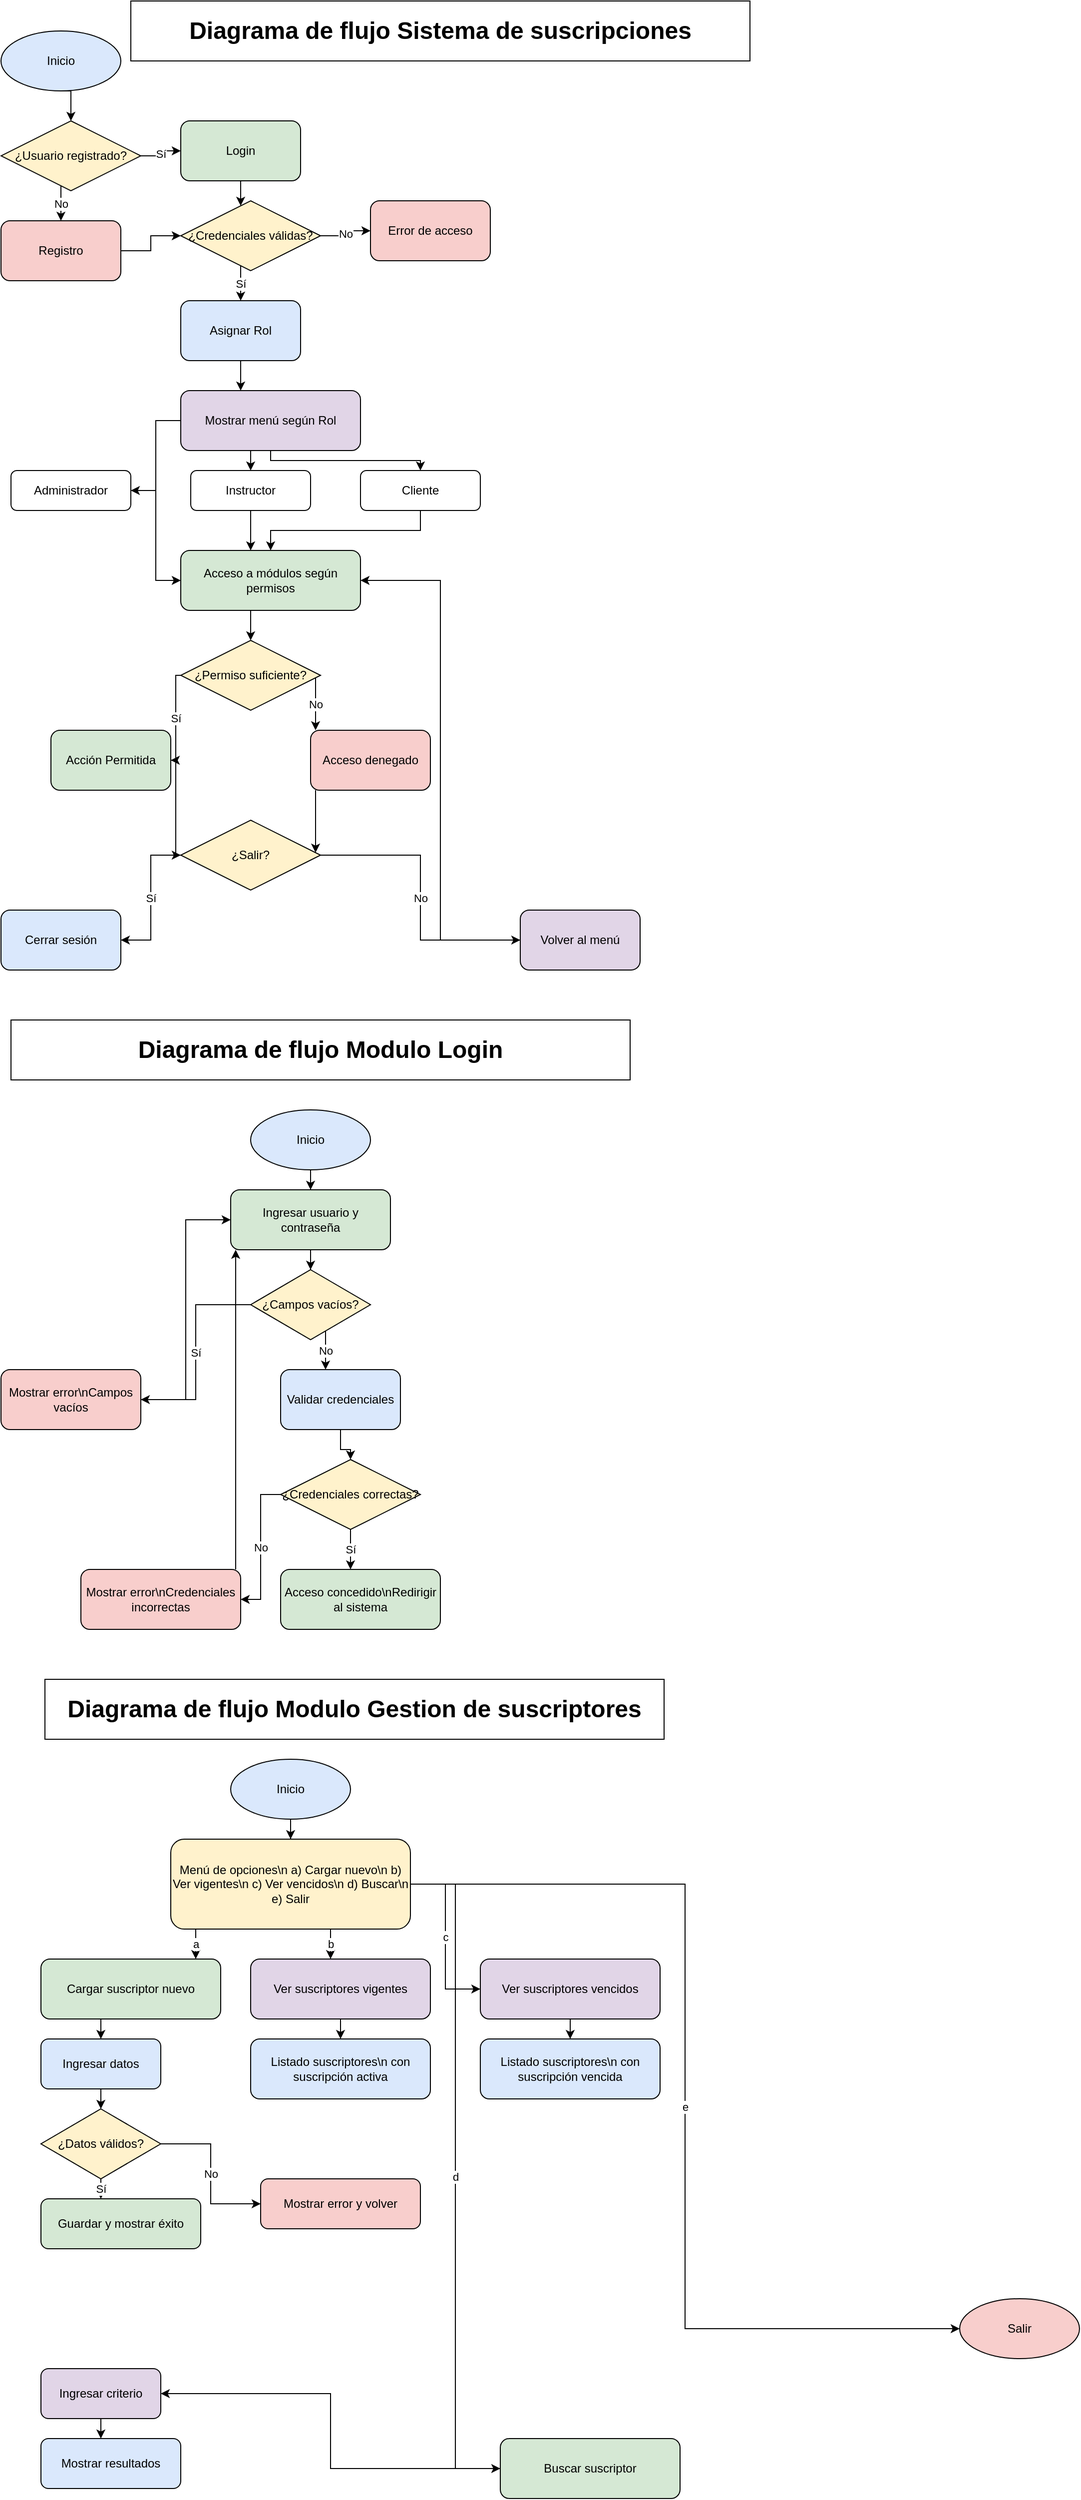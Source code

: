 <mxfile version="28.0.5">
  <diagram name="Página-1" id="6I9fO5M-Wvt5ASJzwq-T">
    <mxGraphModel dx="1281" dy="535" grid="1" gridSize="10" guides="1" tooltips="1" connect="1" arrows="1" fold="1" page="1" pageScale="1" pageWidth="827" pageHeight="1169" math="0" shadow="0">
      <root>
        <mxCell id="0" />
        <mxCell id="1" parent="0" />
        <mxCell id="LhfeiGHF28msuxDLN_1B-1" value="Inicio" style="ellipse;whiteSpace=wrap;html=1;fillColor=#dae8fc;" vertex="1" parent="1">
          <mxGeometry x="60" y="40" width="120" height="60" as="geometry" />
        </mxCell>
        <mxCell id="LhfeiGHF28msuxDLN_1B-2" value="¿Usuario registrado?" style="rhombus;whiteSpace=wrap;html=1;fillColor=#fff2cc;" vertex="1" parent="1">
          <mxGeometry x="60" y="130" width="140" height="70" as="geometry" />
        </mxCell>
        <mxCell id="LhfeiGHF28msuxDLN_1B-3" value="Login" style="rounded=1;whiteSpace=wrap;html=1;fillColor=#d5e8d4;" vertex="1" parent="1">
          <mxGeometry x="240" y="130" width="120" height="60" as="geometry" />
        </mxCell>
        <mxCell id="LhfeiGHF28msuxDLN_1B-4" value="Registro" style="rounded=1;whiteSpace=wrap;html=1;fillColor=#f8cecc;" vertex="1" parent="1">
          <mxGeometry x="60" y="230" width="120" height="60" as="geometry" />
        </mxCell>
        <mxCell id="LhfeiGHF28msuxDLN_1B-5" value="¿Credenciales válidas?" style="rhombus;whiteSpace=wrap;html=1;fillColor=#fff2cc;" vertex="1" parent="1">
          <mxGeometry x="240" y="210" width="140" height="70" as="geometry" />
        </mxCell>
        <mxCell id="LhfeiGHF28msuxDLN_1B-6" value="Error de acceso" style="rounded=1;whiteSpace=wrap;html=1;fillColor=#f8cecc;" vertex="1" parent="1">
          <mxGeometry x="430" y="210" width="120" height="60" as="geometry" />
        </mxCell>
        <mxCell id="LhfeiGHF28msuxDLN_1B-7" value="Asignar Rol" style="rounded=1;whiteSpace=wrap;html=1;fillColor=#dae8fc;" vertex="1" parent="1">
          <mxGeometry x="240" y="310" width="120" height="60" as="geometry" />
        </mxCell>
        <mxCell id="LhfeiGHF28msuxDLN_1B-8" value="Mostrar menú según Rol" style="rounded=1;whiteSpace=wrap;html=1;fillColor=#e1d5e7;" vertex="1" parent="1">
          <mxGeometry x="240" y="400" width="180" height="60" as="geometry" />
        </mxCell>
        <mxCell id="LhfeiGHF28msuxDLN_1B-9" value="Administrador" style="rounded=1;whiteSpace=wrap;html=1;fillColor=#fff;" vertex="1" parent="1">
          <mxGeometry x="70" y="480" width="120" height="40" as="geometry" />
        </mxCell>
        <mxCell id="LhfeiGHF28msuxDLN_1B-10" value="Instructor" style="rounded=1;whiteSpace=wrap;html=1;fillColor=#fff;" vertex="1" parent="1">
          <mxGeometry x="250" y="480" width="120" height="40" as="geometry" />
        </mxCell>
        <mxCell id="LhfeiGHF28msuxDLN_1B-11" value="Cliente" style="rounded=1;whiteSpace=wrap;html=1;fillColor=#fff;" vertex="1" parent="1">
          <mxGeometry x="420" y="480" width="120" height="40" as="geometry" />
        </mxCell>
        <mxCell id="LhfeiGHF28msuxDLN_1B-12" value="Acceso a módulos según permisos" style="rounded=1;whiteSpace=wrap;html=1;fillColor=#d5e8d4;" vertex="1" parent="1">
          <mxGeometry x="240" y="560" width="180" height="60" as="geometry" />
        </mxCell>
        <mxCell id="LhfeiGHF28msuxDLN_1B-13" value="¿Permiso suficiente?" style="rhombus;whiteSpace=wrap;html=1;fillColor=#fff2cc;" vertex="1" parent="1">
          <mxGeometry x="240" y="650" width="140" height="70" as="geometry" />
        </mxCell>
        <mxCell id="LhfeiGHF28msuxDLN_1B-14" value="Acción Permitida" style="rounded=1;whiteSpace=wrap;html=1;fillColor=#d5e8d4;" vertex="1" parent="1">
          <mxGeometry x="110" y="740" width="120" height="60" as="geometry" />
        </mxCell>
        <mxCell id="LhfeiGHF28msuxDLN_1B-15" value="Acceso denegado" style="rounded=1;whiteSpace=wrap;html=1;fillColor=#f8cecc;" vertex="1" parent="1">
          <mxGeometry x="370" y="740" width="120" height="60" as="geometry" />
        </mxCell>
        <mxCell id="LhfeiGHF28msuxDLN_1B-16" value="¿Salir?" style="rhombus;whiteSpace=wrap;html=1;fillColor=#fff2cc;" vertex="1" parent="1">
          <mxGeometry x="240" y="830" width="140" height="70" as="geometry" />
        </mxCell>
        <mxCell id="LhfeiGHF28msuxDLN_1B-17" value="Cerrar sesión" style="rounded=1;whiteSpace=wrap;html=1;fillColor=#dae8fc;" vertex="1" parent="1">
          <mxGeometry x="60" y="920" width="120" height="60" as="geometry" />
        </mxCell>
        <mxCell id="LhfeiGHF28msuxDLN_1B-18" value="Volver al menú" style="rounded=1;whiteSpace=wrap;html=1;fillColor=#e1d5e7;" vertex="1" parent="1">
          <mxGeometry x="580" y="920" width="120" height="60" as="geometry" />
        </mxCell>
        <mxCell id="LhfeiGHF28msuxDLN_1B-19" style="edgeStyle=orthogonalEdgeStyle;rounded=0;orthogonalLoop=1;jettySize=auto;html=1;exitX=0.5;exitY=1;exitDx=0;exitDy=0;entryX=0.5;entryY=0;entryDx=0;entryDy=0;" edge="1" parent="1" source="LhfeiGHF28msuxDLN_1B-1" target="LhfeiGHF28msuxDLN_1B-2">
          <mxGeometry relative="1" as="geometry" />
        </mxCell>
        <mxCell id="LhfeiGHF28msuxDLN_1B-20" value="Sí" style="edgeStyle=elbowEdgeStyle;rounded=0;orthogonalLoop=1;jettySize=auto;html=1;" edge="1" parent="1" source="LhfeiGHF28msuxDLN_1B-2" target="LhfeiGHF28msuxDLN_1B-3">
          <mxGeometry relative="1" as="geometry" />
        </mxCell>
        <mxCell id="LhfeiGHF28msuxDLN_1B-21" value="No" style="edgeStyle=elbowEdgeStyle;rounded=0;orthogonalLoop=1;jettySize=auto;html=1;" edge="1" parent="1" source="LhfeiGHF28msuxDLN_1B-2" target="LhfeiGHF28msuxDLN_1B-4">
          <mxGeometry relative="1" as="geometry" />
        </mxCell>
        <mxCell id="LhfeiGHF28msuxDLN_1B-22" style="edgeStyle=elbowEdgeStyle;rounded=0;orthogonalLoop=1;jettySize=auto;html=1;" edge="1" parent="1" source="LhfeiGHF28msuxDLN_1B-3" target="LhfeiGHF28msuxDLN_1B-5">
          <mxGeometry relative="1" as="geometry" />
        </mxCell>
        <mxCell id="LhfeiGHF28msuxDLN_1B-23" style="edgeStyle=elbowEdgeStyle;rounded=0;orthogonalLoop=1;jettySize=auto;html=1;" edge="1" parent="1" source="LhfeiGHF28msuxDLN_1B-4" target="LhfeiGHF28msuxDLN_1B-5">
          <mxGeometry relative="1" as="geometry" />
        </mxCell>
        <mxCell id="LhfeiGHF28msuxDLN_1B-24" value="No" style="edgeStyle=elbowEdgeStyle;rounded=0;orthogonalLoop=1;jettySize=auto;html=1;" edge="1" parent="1" source="LhfeiGHF28msuxDLN_1B-5" target="LhfeiGHF28msuxDLN_1B-6">
          <mxGeometry relative="1" as="geometry" />
        </mxCell>
        <mxCell id="LhfeiGHF28msuxDLN_1B-25" value="Sí" style="edgeStyle=elbowEdgeStyle;rounded=0;orthogonalLoop=1;jettySize=auto;html=1;" edge="1" parent="1" source="LhfeiGHF28msuxDLN_1B-5" target="LhfeiGHF28msuxDLN_1B-7">
          <mxGeometry relative="1" as="geometry" />
        </mxCell>
        <mxCell id="LhfeiGHF28msuxDLN_1B-26" style="edgeStyle=elbowEdgeStyle;rounded=0;orthogonalLoop=1;jettySize=auto;html=1;" edge="1" parent="1" source="LhfeiGHF28msuxDLN_1B-7" target="LhfeiGHF28msuxDLN_1B-8">
          <mxGeometry relative="1" as="geometry" />
        </mxCell>
        <mxCell id="LhfeiGHF28msuxDLN_1B-27" style="edgeStyle=elbowEdgeStyle;rounded=0;orthogonalLoop=1;jettySize=auto;html=1;" edge="1" parent="1" source="LhfeiGHF28msuxDLN_1B-8" target="LhfeiGHF28msuxDLN_1B-9">
          <mxGeometry relative="1" as="geometry" />
        </mxCell>
        <mxCell id="LhfeiGHF28msuxDLN_1B-28" style="edgeStyle=elbowEdgeStyle;rounded=0;orthogonalLoop=1;jettySize=auto;html=1;" edge="1" parent="1" source="LhfeiGHF28msuxDLN_1B-8" target="LhfeiGHF28msuxDLN_1B-10">
          <mxGeometry relative="1" as="geometry" />
        </mxCell>
        <mxCell id="LhfeiGHF28msuxDLN_1B-29" style="edgeStyle=elbowEdgeStyle;rounded=0;orthogonalLoop=1;jettySize=auto;html=1;" edge="1" parent="1" source="LhfeiGHF28msuxDLN_1B-8" target="LhfeiGHF28msuxDLN_1B-11">
          <mxGeometry relative="1" as="geometry" />
        </mxCell>
        <mxCell id="LhfeiGHF28msuxDLN_1B-30" style="edgeStyle=elbowEdgeStyle;rounded=0;orthogonalLoop=1;jettySize=auto;html=1;" edge="1" parent="1" source="LhfeiGHF28msuxDLN_1B-9" target="LhfeiGHF28msuxDLN_1B-12">
          <mxGeometry relative="1" as="geometry" />
        </mxCell>
        <mxCell id="LhfeiGHF28msuxDLN_1B-31" style="edgeStyle=elbowEdgeStyle;rounded=0;orthogonalLoop=1;jettySize=auto;html=1;" edge="1" parent="1" source="LhfeiGHF28msuxDLN_1B-10" target="LhfeiGHF28msuxDLN_1B-12">
          <mxGeometry relative="1" as="geometry" />
        </mxCell>
        <mxCell id="LhfeiGHF28msuxDLN_1B-32" style="edgeStyle=elbowEdgeStyle;rounded=0;orthogonalLoop=1;jettySize=auto;html=1;" edge="1" parent="1" source="LhfeiGHF28msuxDLN_1B-11" target="LhfeiGHF28msuxDLN_1B-12">
          <mxGeometry relative="1" as="geometry" />
        </mxCell>
        <mxCell id="LhfeiGHF28msuxDLN_1B-33" style="edgeStyle=elbowEdgeStyle;rounded=0;orthogonalLoop=1;jettySize=auto;html=1;" edge="1" parent="1" source="LhfeiGHF28msuxDLN_1B-12" target="LhfeiGHF28msuxDLN_1B-13">
          <mxGeometry relative="1" as="geometry" />
        </mxCell>
        <mxCell id="LhfeiGHF28msuxDLN_1B-34" value="Sí" style="edgeStyle=elbowEdgeStyle;rounded=0;orthogonalLoop=1;jettySize=auto;html=1;" edge="1" parent="1" source="LhfeiGHF28msuxDLN_1B-13" target="LhfeiGHF28msuxDLN_1B-14">
          <mxGeometry relative="1" as="geometry" />
        </mxCell>
        <mxCell id="LhfeiGHF28msuxDLN_1B-35" value="No" style="edgeStyle=elbowEdgeStyle;rounded=0;orthogonalLoop=1;jettySize=auto;html=1;" edge="1" parent="1" source="LhfeiGHF28msuxDLN_1B-13" target="LhfeiGHF28msuxDLN_1B-15">
          <mxGeometry relative="1" as="geometry" />
        </mxCell>
        <mxCell id="LhfeiGHF28msuxDLN_1B-36" style="edgeStyle=elbowEdgeStyle;rounded=0;orthogonalLoop=1;jettySize=auto;html=1;" edge="1" parent="1" source="LhfeiGHF28msuxDLN_1B-14" target="LhfeiGHF28msuxDLN_1B-16">
          <mxGeometry relative="1" as="geometry" />
        </mxCell>
        <mxCell id="LhfeiGHF28msuxDLN_1B-37" style="edgeStyle=elbowEdgeStyle;rounded=0;orthogonalLoop=1;jettySize=auto;html=1;" edge="1" parent="1" source="LhfeiGHF28msuxDLN_1B-15" target="LhfeiGHF28msuxDLN_1B-16">
          <mxGeometry relative="1" as="geometry" />
        </mxCell>
        <mxCell id="LhfeiGHF28msuxDLN_1B-38" value="Sí" style="edgeStyle=elbowEdgeStyle;rounded=0;orthogonalLoop=1;jettySize=auto;html=1;" edge="1" parent="1" source="LhfeiGHF28msuxDLN_1B-16" target="LhfeiGHF28msuxDLN_1B-17">
          <mxGeometry relative="1" as="geometry" />
        </mxCell>
        <mxCell id="LhfeiGHF28msuxDLN_1B-39" value="No" style="edgeStyle=elbowEdgeStyle;rounded=0;orthogonalLoop=1;jettySize=auto;html=1;" edge="1" parent="1" source="LhfeiGHF28msuxDLN_1B-16" target="LhfeiGHF28msuxDLN_1B-18">
          <mxGeometry relative="1" as="geometry" />
        </mxCell>
        <mxCell id="LhfeiGHF28msuxDLN_1B-40" style="edgeStyle=elbowEdgeStyle;rounded=0;orthogonalLoop=1;jettySize=auto;html=1;" edge="1" parent="1" source="LhfeiGHF28msuxDLN_1B-18" target="LhfeiGHF28msuxDLN_1B-12">
          <mxGeometry relative="1" as="geometry" />
        </mxCell>
        <mxCell id="LhfeiGHF28msuxDLN_1B-41" value="Inicio" style="ellipse;whiteSpace=wrap;html=1;fillColor=#dae8fc;" vertex="1" parent="1">
          <mxGeometry x="310" y="1120" width="120" height="60" as="geometry" />
        </mxCell>
        <mxCell id="LhfeiGHF28msuxDLN_1B-42" value="Ingresar usuario y contraseña" style="rounded=1;whiteSpace=wrap;html=1;fillColor=#d5e8d4;" vertex="1" parent="1">
          <mxGeometry x="290" y="1200" width="160" height="60" as="geometry" />
        </mxCell>
        <mxCell id="LhfeiGHF28msuxDLN_1B-43" value="¿Campos vacíos?" style="rhombus;whiteSpace=wrap;html=1;fillColor=#fff2cc;" vertex="1" parent="1">
          <mxGeometry x="310" y="1280" width="120" height="70" as="geometry" />
        </mxCell>
        <mxCell id="LhfeiGHF28msuxDLN_1B-44" value="Mostrar error\nCampos vacíos" style="rounded=1;whiteSpace=wrap;html=1;fillColor=#f8cecc;" vertex="1" parent="1">
          <mxGeometry x="60" y="1380" width="140" height="60" as="geometry" />
        </mxCell>
        <mxCell id="LhfeiGHF28msuxDLN_1B-45" value="Validar credenciales" style="rounded=1;whiteSpace=wrap;html=1;fillColor=#dae8fc;" vertex="1" parent="1">
          <mxGeometry x="340" y="1380" width="120" height="60" as="geometry" />
        </mxCell>
        <mxCell id="LhfeiGHF28msuxDLN_1B-46" value="¿Credenciales correctas?" style="rhombus;whiteSpace=wrap;html=1;fillColor=#fff2cc;" vertex="1" parent="1">
          <mxGeometry x="340" y="1470" width="140" height="70" as="geometry" />
        </mxCell>
        <mxCell id="LhfeiGHF28msuxDLN_1B-47" value="Acceso concedido\nRedirigir al sistema" style="rounded=1;whiteSpace=wrap;html=1;fillColor=#d5e8d4;" vertex="1" parent="1">
          <mxGeometry x="340" y="1580" width="160" height="60" as="geometry" />
        </mxCell>
        <mxCell id="LhfeiGHF28msuxDLN_1B-48" value="Mostrar error\nCredenciales incorrectas" style="rounded=1;whiteSpace=wrap;html=1;fillColor=#f8cecc;" vertex="1" parent="1">
          <mxGeometry x="140" y="1580" width="160" height="60" as="geometry" />
        </mxCell>
        <mxCell id="LhfeiGHF28msuxDLN_1B-49" style="edgeStyle=orthogonalEdgeStyle;rounded=0;orthogonalLoop=1;jettySize=auto;html=1;" edge="1" parent="1" source="LhfeiGHF28msuxDLN_1B-41" target="LhfeiGHF28msuxDLN_1B-42">
          <mxGeometry relative="1" as="geometry" />
        </mxCell>
        <mxCell id="LhfeiGHF28msuxDLN_1B-50" style="edgeStyle=orthogonalEdgeStyle;rounded=0;orthogonalLoop=1;jettySize=auto;html=1;" edge="1" parent="1" source="LhfeiGHF28msuxDLN_1B-42" target="LhfeiGHF28msuxDLN_1B-43">
          <mxGeometry relative="1" as="geometry" />
        </mxCell>
        <mxCell id="LhfeiGHF28msuxDLN_1B-51" value="Sí" style="edgeStyle=elbowEdgeStyle;rounded=0;orthogonalLoop=1;jettySize=auto;html=1;" edge="1" parent="1" source="LhfeiGHF28msuxDLN_1B-43" target="LhfeiGHF28msuxDLN_1B-44">
          <mxGeometry relative="1" as="geometry" />
        </mxCell>
        <mxCell id="LhfeiGHF28msuxDLN_1B-52" value="No" style="edgeStyle=elbowEdgeStyle;rounded=0;orthogonalLoop=1;jettySize=auto;html=1;" edge="1" parent="1" source="LhfeiGHF28msuxDLN_1B-43" target="LhfeiGHF28msuxDLN_1B-45">
          <mxGeometry relative="1" as="geometry" />
        </mxCell>
        <mxCell id="LhfeiGHF28msuxDLN_1B-53" style="edgeStyle=orthogonalEdgeStyle;rounded=0;orthogonalLoop=1;jettySize=auto;html=1;" edge="1" parent="1" source="LhfeiGHF28msuxDLN_1B-45" target="LhfeiGHF28msuxDLN_1B-46">
          <mxGeometry relative="1" as="geometry" />
        </mxCell>
        <mxCell id="LhfeiGHF28msuxDLN_1B-54" value="Sí" style="edgeStyle=elbowEdgeStyle;rounded=0;orthogonalLoop=1;jettySize=auto;html=1;" edge="1" parent="1" source="LhfeiGHF28msuxDLN_1B-46" target="LhfeiGHF28msuxDLN_1B-47">
          <mxGeometry relative="1" as="geometry" />
        </mxCell>
        <mxCell id="LhfeiGHF28msuxDLN_1B-55" value="No" style="edgeStyle=elbowEdgeStyle;rounded=0;orthogonalLoop=1;jettySize=auto;html=1;" edge="1" parent="1" source="LhfeiGHF28msuxDLN_1B-46" target="LhfeiGHF28msuxDLN_1B-48">
          <mxGeometry relative="1" as="geometry" />
        </mxCell>
        <mxCell id="LhfeiGHF28msuxDLN_1B-56" style="edgeStyle=elbowEdgeStyle;rounded=0;orthogonalLoop=1;jettySize=auto;html=1;" edge="1" parent="1" source="LhfeiGHF28msuxDLN_1B-44" target="LhfeiGHF28msuxDLN_1B-42">
          <mxGeometry relative="1" as="geometry" />
        </mxCell>
        <mxCell id="LhfeiGHF28msuxDLN_1B-57" style="edgeStyle=elbowEdgeStyle;rounded=0;orthogonalLoop=1;jettySize=auto;html=1;" edge="1" parent="1" source="LhfeiGHF28msuxDLN_1B-48" target="LhfeiGHF28msuxDLN_1B-42">
          <mxGeometry relative="1" as="geometry" />
        </mxCell>
        <mxCell id="LhfeiGHF28msuxDLN_1B-58" value="&lt;font style=&quot;font-size: 24px;&quot;&gt;&lt;b&gt;Diagrama de flujo Modulo Login&lt;/b&gt;&lt;/font&gt;" style="rounded=0;whiteSpace=wrap;html=1;" vertex="1" parent="1">
          <mxGeometry x="70" y="1030" width="620" height="60" as="geometry" />
        </mxCell>
        <mxCell id="LhfeiGHF28msuxDLN_1B-59" value="&lt;font style=&quot;font-size: 24px;&quot;&gt;&lt;b&gt;Diagrama de flujo Sistema de suscripciones&lt;/b&gt;&lt;/font&gt;" style="rounded=0;whiteSpace=wrap;html=1;" vertex="1" parent="1">
          <mxGeometry x="190" y="10" width="620" height="60" as="geometry" />
        </mxCell>
        <mxCell id="LhfeiGHF28msuxDLN_1B-60" value="Inicio" style="ellipse;whiteSpace=wrap;html=1;fillColor=#dae8fc;" vertex="1" parent="1">
          <mxGeometry x="290" y="1770" width="120" height="60" as="geometry" />
        </mxCell>
        <mxCell id="LhfeiGHF28msuxDLN_1B-61" value="Menú de opciones\n a) Cargar nuevo\n b) Ver vigentes\n c) Ver vencidos\n d) Buscar\n e) Salir" style="rounded=1;whiteSpace=wrap;html=1;fillColor=#fff2cc;" vertex="1" parent="1">
          <mxGeometry x="230" y="1850" width="240" height="90" as="geometry" />
        </mxCell>
        <mxCell id="LhfeiGHF28msuxDLN_1B-62" value="Cargar suscriptor nuevo" style="rounded=1;whiteSpace=wrap;html=1;fillColor=#d5e8d4;" vertex="1" parent="1">
          <mxGeometry x="100" y="1970" width="180" height="60" as="geometry" />
        </mxCell>
        <mxCell id="LhfeiGHF28msuxDLN_1B-63" value="Ingresar datos" style="rounded=1;whiteSpace=wrap;html=1;fillColor=#dae8fc;" vertex="1" parent="1">
          <mxGeometry x="100" y="2050" width="120" height="50" as="geometry" />
        </mxCell>
        <mxCell id="LhfeiGHF28msuxDLN_1B-64" value="¿Datos válidos?" style="rhombus;whiteSpace=wrap;html=1;fillColor=#fff2cc;" vertex="1" parent="1">
          <mxGeometry x="100" y="2120" width="120" height="70" as="geometry" />
        </mxCell>
        <mxCell id="LhfeiGHF28msuxDLN_1B-65" value="Guardar y mostrar éxito" style="rounded=1;whiteSpace=wrap;html=1;fillColor=#d5e8d4;" vertex="1" parent="1">
          <mxGeometry x="100" y="2210" width="160" height="50" as="geometry" />
        </mxCell>
        <mxCell id="LhfeiGHF28msuxDLN_1B-66" value="Mostrar error y volver" style="rounded=1;whiteSpace=wrap;html=1;fillColor=#f8cecc;" vertex="1" parent="1">
          <mxGeometry x="320" y="2190" width="160" height="50" as="geometry" />
        </mxCell>
        <mxCell id="LhfeiGHF28msuxDLN_1B-67" value="Ver suscriptores vigentes" style="rounded=1;whiteSpace=wrap;html=1;fillColor=#e1d5e7;" vertex="1" parent="1">
          <mxGeometry x="310" y="1970" width="180" height="60" as="geometry" />
        </mxCell>
        <mxCell id="LhfeiGHF28msuxDLN_1B-68" value="Listado suscriptores\n con suscripción activa" style="rounded=1;whiteSpace=wrap;html=1;fillColor=#dae8fc;" vertex="1" parent="1">
          <mxGeometry x="310" y="2050" width="180" height="60" as="geometry" />
        </mxCell>
        <mxCell id="LhfeiGHF28msuxDLN_1B-69" value="Ver suscriptores vencidos" style="rounded=1;whiteSpace=wrap;html=1;fillColor=#e1d5e7;" vertex="1" parent="1">
          <mxGeometry x="540" y="1970" width="180" height="60" as="geometry" />
        </mxCell>
        <mxCell id="LhfeiGHF28msuxDLN_1B-70" value="Listado suscriptores\n con suscripción vencida" style="rounded=1;whiteSpace=wrap;html=1;fillColor=#dae8fc;" vertex="1" parent="1">
          <mxGeometry x="540" y="2050" width="180" height="60" as="geometry" />
        </mxCell>
        <mxCell id="LhfeiGHF28msuxDLN_1B-71" value="Buscar suscriptor" style="rounded=1;whiteSpace=wrap;html=1;fillColor=#d5e8d4;" vertex="1" parent="1">
          <mxGeometry x="560" y="2450" width="180" height="60" as="geometry" />
        </mxCell>
        <mxCell id="LhfeiGHF28msuxDLN_1B-72" value="Ingresar criterio" style="rounded=1;whiteSpace=wrap;html=1;fillColor=#e1d5e7;" vertex="1" parent="1">
          <mxGeometry x="100" y="2380" width="120" height="50" as="geometry" />
        </mxCell>
        <mxCell id="LhfeiGHF28msuxDLN_1B-73" value="Mostrar resultados" style="rounded=1;whiteSpace=wrap;html=1;fillColor=#dae8fc;" vertex="1" parent="1">
          <mxGeometry x="100" y="2450" width="140" height="50" as="geometry" />
        </mxCell>
        <mxCell id="LhfeiGHF28msuxDLN_1B-74" value="Salir" style="ellipse;whiteSpace=wrap;html=1;fillColor=#f8cecc;" vertex="1" parent="1">
          <mxGeometry x="1020" y="2310" width="120" height="60" as="geometry" />
        </mxCell>
        <mxCell id="LhfeiGHF28msuxDLN_1B-75" style="edgeStyle=orthogonalEdgeStyle;rounded=0;orthogonalLoop=1;jettySize=auto;html=1;" edge="1" parent="1" source="LhfeiGHF28msuxDLN_1B-60" target="LhfeiGHF28msuxDLN_1B-61">
          <mxGeometry relative="1" as="geometry" />
        </mxCell>
        <mxCell id="LhfeiGHF28msuxDLN_1B-76" value="a" style="edgeStyle=elbowEdgeStyle;rounded=0;orthogonalLoop=1;jettySize=auto;html=1;" edge="1" parent="1" source="LhfeiGHF28msuxDLN_1B-61" target="LhfeiGHF28msuxDLN_1B-62">
          <mxGeometry relative="1" as="geometry" />
        </mxCell>
        <mxCell id="LhfeiGHF28msuxDLN_1B-77" value="b" style="edgeStyle=elbowEdgeStyle;rounded=0;orthogonalLoop=1;jettySize=auto;html=1;" edge="1" parent="1" source="LhfeiGHF28msuxDLN_1B-61" target="LhfeiGHF28msuxDLN_1B-67">
          <mxGeometry relative="1" as="geometry" />
        </mxCell>
        <mxCell id="LhfeiGHF28msuxDLN_1B-78" value="c" style="edgeStyle=elbowEdgeStyle;rounded=0;orthogonalLoop=1;jettySize=auto;html=1;" edge="1" parent="1" source="LhfeiGHF28msuxDLN_1B-61" target="LhfeiGHF28msuxDLN_1B-69">
          <mxGeometry relative="1" as="geometry" />
        </mxCell>
        <mxCell id="LhfeiGHF28msuxDLN_1B-79" value="d" style="edgeStyle=elbowEdgeStyle;rounded=0;orthogonalLoop=1;jettySize=auto;html=1;" edge="1" parent="1" source="LhfeiGHF28msuxDLN_1B-61" target="LhfeiGHF28msuxDLN_1B-71">
          <mxGeometry relative="1" as="geometry" />
        </mxCell>
        <mxCell id="LhfeiGHF28msuxDLN_1B-80" value="e" style="edgeStyle=elbowEdgeStyle;rounded=0;orthogonalLoop=1;jettySize=auto;html=1;" edge="1" parent="1" source="LhfeiGHF28msuxDLN_1B-61" target="LhfeiGHF28msuxDLN_1B-74">
          <mxGeometry relative="1" as="geometry" />
        </mxCell>
        <mxCell id="LhfeiGHF28msuxDLN_1B-81" style="edgeStyle=elbowEdgeStyle;rounded=0;orthogonalLoop=1;jettySize=auto;html=1;" edge="1" parent="1" source="LhfeiGHF28msuxDLN_1B-62" target="LhfeiGHF28msuxDLN_1B-63">
          <mxGeometry relative="1" as="geometry" />
        </mxCell>
        <mxCell id="LhfeiGHF28msuxDLN_1B-82" style="edgeStyle=elbowEdgeStyle;rounded=0;orthogonalLoop=1;jettySize=auto;html=1;" edge="1" parent="1" source="LhfeiGHF28msuxDLN_1B-63" target="LhfeiGHF28msuxDLN_1B-64">
          <mxGeometry relative="1" as="geometry" />
        </mxCell>
        <mxCell id="LhfeiGHF28msuxDLN_1B-83" value="Sí" style="edgeStyle=elbowEdgeStyle;rounded=0;orthogonalLoop=1;jettySize=auto;html=1;" edge="1" parent="1" source="LhfeiGHF28msuxDLN_1B-64" target="LhfeiGHF28msuxDLN_1B-65">
          <mxGeometry relative="1" as="geometry" />
        </mxCell>
        <mxCell id="LhfeiGHF28msuxDLN_1B-84" value="No" style="edgeStyle=elbowEdgeStyle;rounded=0;orthogonalLoop=1;jettySize=auto;html=1;" edge="1" parent="1" source="LhfeiGHF28msuxDLN_1B-64" target="LhfeiGHF28msuxDLN_1B-66">
          <mxGeometry relative="1" as="geometry" />
        </mxCell>
        <mxCell id="LhfeiGHF28msuxDLN_1B-85" style="edgeStyle=elbowEdgeStyle;rounded=0;orthogonalLoop=1;jettySize=auto;html=1;" edge="1" parent="1" source="LhfeiGHF28msuxDLN_1B-67" target="LhfeiGHF28msuxDLN_1B-68">
          <mxGeometry relative="1" as="geometry" />
        </mxCell>
        <mxCell id="LhfeiGHF28msuxDLN_1B-86" style="edgeStyle=elbowEdgeStyle;rounded=0;orthogonalLoop=1;jettySize=auto;html=1;" edge="1" parent="1" source="LhfeiGHF28msuxDLN_1B-69" target="LhfeiGHF28msuxDLN_1B-70">
          <mxGeometry relative="1" as="geometry" />
        </mxCell>
        <mxCell id="LhfeiGHF28msuxDLN_1B-87" style="edgeStyle=elbowEdgeStyle;rounded=0;orthogonalLoop=1;jettySize=auto;html=1;" edge="1" parent="1" source="LhfeiGHF28msuxDLN_1B-71" target="LhfeiGHF28msuxDLN_1B-72">
          <mxGeometry relative="1" as="geometry" />
        </mxCell>
        <mxCell id="LhfeiGHF28msuxDLN_1B-88" style="edgeStyle=elbowEdgeStyle;rounded=0;orthogonalLoop=1;jettySize=auto;html=1;" edge="1" parent="1" source="LhfeiGHF28msuxDLN_1B-72" target="LhfeiGHF28msuxDLN_1B-73">
          <mxGeometry relative="1" as="geometry" />
        </mxCell>
        <mxCell id="LhfeiGHF28msuxDLN_1B-89" value="&lt;font style=&quot;font-size: 24px;&quot;&gt;&lt;b&gt;Diagrama de flujo Modulo Gestion de suscriptores&lt;/b&gt;&lt;/font&gt;" style="rounded=0;whiteSpace=wrap;html=1;" vertex="1" parent="1">
          <mxGeometry x="104" y="1690" width="620" height="60" as="geometry" />
        </mxCell>
      </root>
    </mxGraphModel>
  </diagram>
</mxfile>
